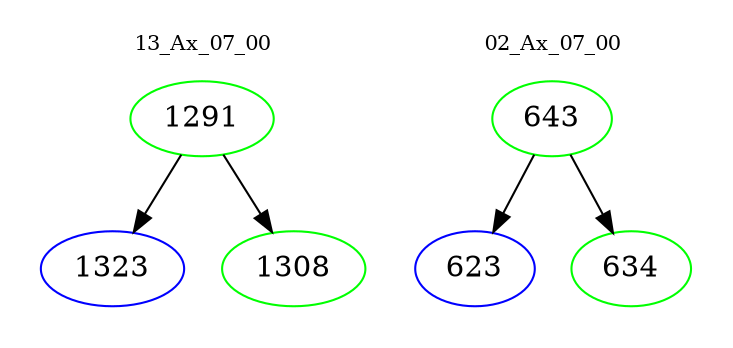 digraph{
subgraph cluster_0 {
color = white
label = "13_Ax_07_00";
fontsize=10;
T0_1291 [label="1291", color="green"]
T0_1291 -> T0_1323 [color="black"]
T0_1323 [label="1323", color="blue"]
T0_1291 -> T0_1308 [color="black"]
T0_1308 [label="1308", color="green"]
}
subgraph cluster_1 {
color = white
label = "02_Ax_07_00";
fontsize=10;
T1_643 [label="643", color="green"]
T1_643 -> T1_623 [color="black"]
T1_623 [label="623", color="blue"]
T1_643 -> T1_634 [color="black"]
T1_634 [label="634", color="green"]
}
}
